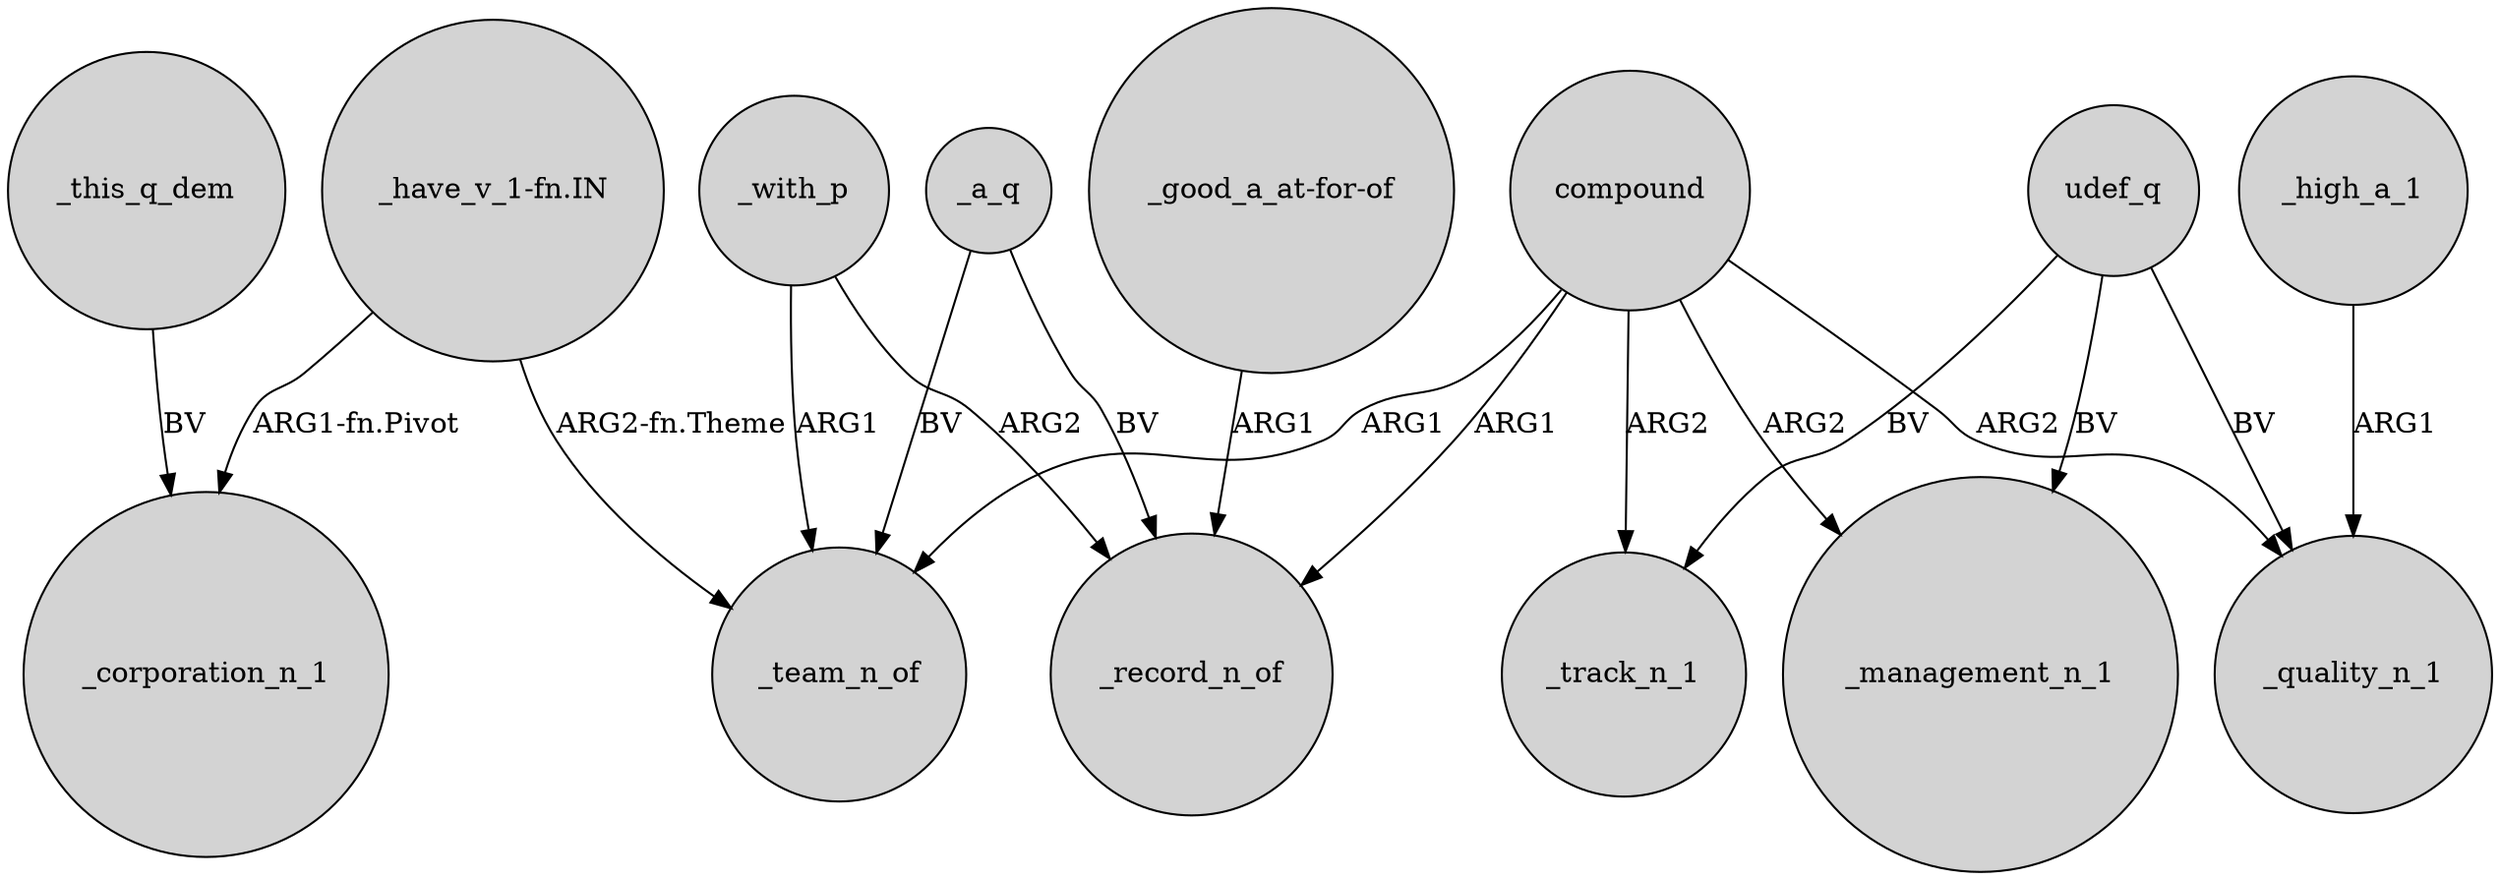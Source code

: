digraph {
	node [shape=circle style=filled]
	"_have_v_1-fn.IN" -> _team_n_of [label="ARG2-fn.Theme"]
	compound -> _quality_n_1 [label=ARG2]
	udef_q -> _quality_n_1 [label=BV]
	compound -> _management_n_1 [label=ARG2]
	compound -> _team_n_of [label=ARG1]
	udef_q -> _management_n_1 [label=BV]
	compound -> _record_n_of [label=ARG1]
	_a_q -> _record_n_of [label=BV]
	_with_p -> _record_n_of [label=ARG2]
	"_good_a_at-for-of" -> _record_n_of [label=ARG1]
	udef_q -> _track_n_1 [label=BV]
	_this_q_dem -> _corporation_n_1 [label=BV]
	_a_q -> _team_n_of [label=BV]
	compound -> _track_n_1 [label=ARG2]
	_with_p -> _team_n_of [label=ARG1]
	"_have_v_1-fn.IN" -> _corporation_n_1 [label="ARG1-fn.Pivot"]
	_high_a_1 -> _quality_n_1 [label=ARG1]
}
